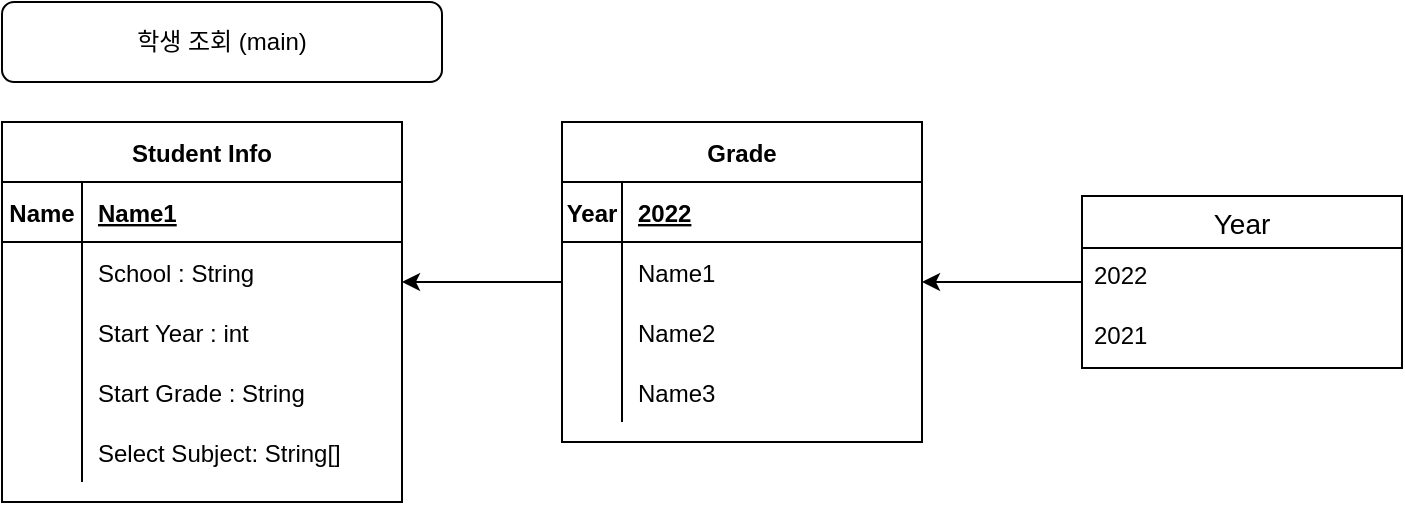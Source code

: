 <mxfile version="17.2.1" type="github">
  <diagram id="7J9lYXd4P0snkGBGVxrn" name="Page-1">
    <mxGraphModel dx="1038" dy="547" grid="1" gridSize="10" guides="1" tooltips="1" connect="1" arrows="1" fold="1" page="1" pageScale="1" pageWidth="827" pageHeight="1169" math="0" shadow="0">
      <root>
        <mxCell id="0" />
        <mxCell id="1" parent="0" />
        <mxCell id="PbxWHBlRkucG0P0deubW-8" value="" style="edgeStyle=orthogonalEdgeStyle;rounded=0;orthogonalLoop=1;jettySize=auto;html=1;" edge="1" parent="1" source="PbxWHBlRkucG0P0deubW-1">
          <mxGeometry relative="1" as="geometry">
            <mxPoint x="550" y="160" as="targetPoint" />
          </mxGeometry>
        </mxCell>
        <mxCell id="PbxWHBlRkucG0P0deubW-1" value="Year" style="swimlane;fontStyle=0;childLayout=stackLayout;horizontal=1;startSize=26;horizontalStack=0;resizeParent=1;resizeParentMax=0;resizeLast=0;collapsible=1;marginBottom=0;align=center;fontSize=14;" vertex="1" parent="1">
          <mxGeometry x="630" y="117" width="160" height="86" as="geometry" />
        </mxCell>
        <mxCell id="PbxWHBlRkucG0P0deubW-2" value="2022" style="text;strokeColor=none;fillColor=none;spacingLeft=4;spacingRight=4;overflow=hidden;rotatable=0;points=[[0,0.5],[1,0.5]];portConstraint=eastwest;fontSize=12;" vertex="1" parent="PbxWHBlRkucG0P0deubW-1">
          <mxGeometry y="26" width="160" height="30" as="geometry" />
        </mxCell>
        <mxCell id="PbxWHBlRkucG0P0deubW-3" value="2021" style="text;strokeColor=none;fillColor=none;spacingLeft=4;spacingRight=4;overflow=hidden;rotatable=0;points=[[0,0.5],[1,0.5]];portConstraint=eastwest;fontSize=12;" vertex="1" parent="PbxWHBlRkucG0P0deubW-1">
          <mxGeometry y="56" width="160" height="30" as="geometry" />
        </mxCell>
        <mxCell id="PbxWHBlRkucG0P0deubW-9" value="Grade" style="shape=table;startSize=30;container=1;collapsible=1;childLayout=tableLayout;fixedRows=1;rowLines=0;fontStyle=1;align=center;resizeLast=1;" vertex="1" parent="1">
          <mxGeometry x="370" y="80" width="180" height="160" as="geometry" />
        </mxCell>
        <mxCell id="PbxWHBlRkucG0P0deubW-10" value="" style="shape=tableRow;horizontal=0;startSize=0;swimlaneHead=0;swimlaneBody=0;fillColor=none;collapsible=0;dropTarget=0;points=[[0,0.5],[1,0.5]];portConstraint=eastwest;top=0;left=0;right=0;bottom=1;" vertex="1" parent="PbxWHBlRkucG0P0deubW-9">
          <mxGeometry y="30" width="180" height="30" as="geometry" />
        </mxCell>
        <mxCell id="PbxWHBlRkucG0P0deubW-11" value="Year" style="shape=partialRectangle;connectable=0;fillColor=none;top=0;left=0;bottom=0;right=0;fontStyle=1;overflow=hidden;" vertex="1" parent="PbxWHBlRkucG0P0deubW-10">
          <mxGeometry width="30" height="30" as="geometry">
            <mxRectangle width="30" height="30" as="alternateBounds" />
          </mxGeometry>
        </mxCell>
        <mxCell id="PbxWHBlRkucG0P0deubW-12" value="2022" style="shape=partialRectangle;connectable=0;fillColor=none;top=0;left=0;bottom=0;right=0;align=left;spacingLeft=6;fontStyle=5;overflow=hidden;" vertex="1" parent="PbxWHBlRkucG0P0deubW-10">
          <mxGeometry x="30" width="150" height="30" as="geometry">
            <mxRectangle width="150" height="30" as="alternateBounds" />
          </mxGeometry>
        </mxCell>
        <mxCell id="PbxWHBlRkucG0P0deubW-13" value="" style="shape=tableRow;horizontal=0;startSize=0;swimlaneHead=0;swimlaneBody=0;fillColor=none;collapsible=0;dropTarget=0;points=[[0,0.5],[1,0.5]];portConstraint=eastwest;top=0;left=0;right=0;bottom=0;" vertex="1" parent="PbxWHBlRkucG0P0deubW-9">
          <mxGeometry y="60" width="180" height="30" as="geometry" />
        </mxCell>
        <mxCell id="PbxWHBlRkucG0P0deubW-14" value="" style="shape=partialRectangle;connectable=0;fillColor=none;top=0;left=0;bottom=0;right=0;editable=1;overflow=hidden;" vertex="1" parent="PbxWHBlRkucG0P0deubW-13">
          <mxGeometry width="30" height="30" as="geometry">
            <mxRectangle width="30" height="30" as="alternateBounds" />
          </mxGeometry>
        </mxCell>
        <mxCell id="PbxWHBlRkucG0P0deubW-15" value="Name1" style="shape=partialRectangle;connectable=0;fillColor=none;top=0;left=0;bottom=0;right=0;align=left;spacingLeft=6;overflow=hidden;" vertex="1" parent="PbxWHBlRkucG0P0deubW-13">
          <mxGeometry x="30" width="150" height="30" as="geometry">
            <mxRectangle width="150" height="30" as="alternateBounds" />
          </mxGeometry>
        </mxCell>
        <mxCell id="PbxWHBlRkucG0P0deubW-16" value="" style="shape=tableRow;horizontal=0;startSize=0;swimlaneHead=0;swimlaneBody=0;fillColor=none;collapsible=0;dropTarget=0;points=[[0,0.5],[1,0.5]];portConstraint=eastwest;top=0;left=0;right=0;bottom=0;" vertex="1" parent="PbxWHBlRkucG0P0deubW-9">
          <mxGeometry y="90" width="180" height="30" as="geometry" />
        </mxCell>
        <mxCell id="PbxWHBlRkucG0P0deubW-17" value="" style="shape=partialRectangle;connectable=0;fillColor=none;top=0;left=0;bottom=0;right=0;editable=1;overflow=hidden;" vertex="1" parent="PbxWHBlRkucG0P0deubW-16">
          <mxGeometry width="30" height="30" as="geometry">
            <mxRectangle width="30" height="30" as="alternateBounds" />
          </mxGeometry>
        </mxCell>
        <mxCell id="PbxWHBlRkucG0P0deubW-18" value="Name2" style="shape=partialRectangle;connectable=0;fillColor=none;top=0;left=0;bottom=0;right=0;align=left;spacingLeft=6;overflow=hidden;" vertex="1" parent="PbxWHBlRkucG0P0deubW-16">
          <mxGeometry x="30" width="150" height="30" as="geometry">
            <mxRectangle width="150" height="30" as="alternateBounds" />
          </mxGeometry>
        </mxCell>
        <mxCell id="PbxWHBlRkucG0P0deubW-19" value="" style="shape=tableRow;horizontal=0;startSize=0;swimlaneHead=0;swimlaneBody=0;fillColor=none;collapsible=0;dropTarget=0;points=[[0,0.5],[1,0.5]];portConstraint=eastwest;top=0;left=0;right=0;bottom=0;" vertex="1" parent="PbxWHBlRkucG0P0deubW-9">
          <mxGeometry y="120" width="180" height="30" as="geometry" />
        </mxCell>
        <mxCell id="PbxWHBlRkucG0P0deubW-20" value="" style="shape=partialRectangle;connectable=0;fillColor=none;top=0;left=0;bottom=0;right=0;editable=1;overflow=hidden;" vertex="1" parent="PbxWHBlRkucG0P0deubW-19">
          <mxGeometry width="30" height="30" as="geometry">
            <mxRectangle width="30" height="30" as="alternateBounds" />
          </mxGeometry>
        </mxCell>
        <mxCell id="PbxWHBlRkucG0P0deubW-21" value="Name3" style="shape=partialRectangle;connectable=0;fillColor=none;top=0;left=0;bottom=0;right=0;align=left;spacingLeft=6;overflow=hidden;" vertex="1" parent="PbxWHBlRkucG0P0deubW-19">
          <mxGeometry x="30" width="150" height="30" as="geometry">
            <mxRectangle width="150" height="30" as="alternateBounds" />
          </mxGeometry>
        </mxCell>
        <mxCell id="PbxWHBlRkucG0P0deubW-31" value="" style="edgeStyle=orthogonalEdgeStyle;rounded=0;orthogonalLoop=1;jettySize=auto;html=1;" edge="1" parent="1">
          <mxGeometry relative="1" as="geometry">
            <mxPoint x="370" y="160" as="sourcePoint" />
            <mxPoint x="290" y="160" as="targetPoint" />
          </mxGeometry>
        </mxCell>
        <mxCell id="PbxWHBlRkucG0P0deubW-32" value="Student Info" style="shape=table;startSize=30;container=1;collapsible=1;childLayout=tableLayout;fixedRows=1;rowLines=0;fontStyle=1;align=center;resizeLast=1;" vertex="1" parent="1">
          <mxGeometry x="90" y="80" width="200" height="190" as="geometry" />
        </mxCell>
        <mxCell id="PbxWHBlRkucG0P0deubW-33" value="" style="shape=tableRow;horizontal=0;startSize=0;swimlaneHead=0;swimlaneBody=0;fillColor=none;collapsible=0;dropTarget=0;points=[[0,0.5],[1,0.5]];portConstraint=eastwest;top=0;left=0;right=0;bottom=1;" vertex="1" parent="PbxWHBlRkucG0P0deubW-32">
          <mxGeometry y="30" width="200" height="30" as="geometry" />
        </mxCell>
        <mxCell id="PbxWHBlRkucG0P0deubW-34" value="Name" style="shape=partialRectangle;connectable=0;fillColor=none;top=0;left=0;bottom=0;right=0;fontStyle=1;overflow=hidden;" vertex="1" parent="PbxWHBlRkucG0P0deubW-33">
          <mxGeometry width="40" height="30" as="geometry">
            <mxRectangle width="40" height="30" as="alternateBounds" />
          </mxGeometry>
        </mxCell>
        <mxCell id="PbxWHBlRkucG0P0deubW-35" value="Name1" style="shape=partialRectangle;connectable=0;fillColor=none;top=0;left=0;bottom=0;right=0;align=left;spacingLeft=6;fontStyle=5;overflow=hidden;" vertex="1" parent="PbxWHBlRkucG0P0deubW-33">
          <mxGeometry x="40" width="160" height="30" as="geometry">
            <mxRectangle width="160" height="30" as="alternateBounds" />
          </mxGeometry>
        </mxCell>
        <mxCell id="PbxWHBlRkucG0P0deubW-36" value="" style="shape=tableRow;horizontal=0;startSize=0;swimlaneHead=0;swimlaneBody=0;fillColor=none;collapsible=0;dropTarget=0;points=[[0,0.5],[1,0.5]];portConstraint=eastwest;top=0;left=0;right=0;bottom=0;" vertex="1" parent="PbxWHBlRkucG0P0deubW-32">
          <mxGeometry y="60" width="200" height="30" as="geometry" />
        </mxCell>
        <mxCell id="PbxWHBlRkucG0P0deubW-37" value="" style="shape=partialRectangle;connectable=0;fillColor=none;top=0;left=0;bottom=0;right=0;editable=1;overflow=hidden;" vertex="1" parent="PbxWHBlRkucG0P0deubW-36">
          <mxGeometry width="40" height="30" as="geometry">
            <mxRectangle width="40" height="30" as="alternateBounds" />
          </mxGeometry>
        </mxCell>
        <mxCell id="PbxWHBlRkucG0P0deubW-38" value="School : String" style="shape=partialRectangle;connectable=0;fillColor=none;top=0;left=0;bottom=0;right=0;align=left;spacingLeft=6;overflow=hidden;" vertex="1" parent="PbxWHBlRkucG0P0deubW-36">
          <mxGeometry x="40" width="160" height="30" as="geometry">
            <mxRectangle width="160" height="30" as="alternateBounds" />
          </mxGeometry>
        </mxCell>
        <mxCell id="PbxWHBlRkucG0P0deubW-39" value="" style="shape=tableRow;horizontal=0;startSize=0;swimlaneHead=0;swimlaneBody=0;fillColor=none;collapsible=0;dropTarget=0;points=[[0,0.5],[1,0.5]];portConstraint=eastwest;top=0;left=0;right=0;bottom=0;" vertex="1" parent="PbxWHBlRkucG0P0deubW-32">
          <mxGeometry y="90" width="200" height="30" as="geometry" />
        </mxCell>
        <mxCell id="PbxWHBlRkucG0P0deubW-40" value="" style="shape=partialRectangle;connectable=0;fillColor=none;top=0;left=0;bottom=0;right=0;editable=1;overflow=hidden;" vertex="1" parent="PbxWHBlRkucG0P0deubW-39">
          <mxGeometry width="40" height="30" as="geometry">
            <mxRectangle width="40" height="30" as="alternateBounds" />
          </mxGeometry>
        </mxCell>
        <mxCell id="PbxWHBlRkucG0P0deubW-41" value="Start Year : int" style="shape=partialRectangle;connectable=0;fillColor=none;top=0;left=0;bottom=0;right=0;align=left;spacingLeft=6;overflow=hidden;" vertex="1" parent="PbxWHBlRkucG0P0deubW-39">
          <mxGeometry x="40" width="160" height="30" as="geometry">
            <mxRectangle width="160" height="30" as="alternateBounds" />
          </mxGeometry>
        </mxCell>
        <mxCell id="PbxWHBlRkucG0P0deubW-45" value="" style="shape=tableRow;horizontal=0;startSize=0;swimlaneHead=0;swimlaneBody=0;fillColor=none;collapsible=0;dropTarget=0;points=[[0,0.5],[1,0.5]];portConstraint=eastwest;top=0;left=0;right=0;bottom=0;" vertex="1" parent="PbxWHBlRkucG0P0deubW-32">
          <mxGeometry y="120" width="200" height="30" as="geometry" />
        </mxCell>
        <mxCell id="PbxWHBlRkucG0P0deubW-46" value="" style="shape=partialRectangle;connectable=0;fillColor=none;top=0;left=0;bottom=0;right=0;editable=1;overflow=hidden;" vertex="1" parent="PbxWHBlRkucG0P0deubW-45">
          <mxGeometry width="40" height="30" as="geometry">
            <mxRectangle width="40" height="30" as="alternateBounds" />
          </mxGeometry>
        </mxCell>
        <mxCell id="PbxWHBlRkucG0P0deubW-47" value="Start Grade : String" style="shape=partialRectangle;connectable=0;fillColor=none;top=0;left=0;bottom=0;right=0;align=left;spacingLeft=6;overflow=hidden;" vertex="1" parent="PbxWHBlRkucG0P0deubW-45">
          <mxGeometry x="40" width="160" height="30" as="geometry">
            <mxRectangle width="160" height="30" as="alternateBounds" />
          </mxGeometry>
        </mxCell>
        <mxCell id="PbxWHBlRkucG0P0deubW-42" value="" style="shape=tableRow;horizontal=0;startSize=0;swimlaneHead=0;swimlaneBody=0;fillColor=none;collapsible=0;dropTarget=0;points=[[0,0.5],[1,0.5]];portConstraint=eastwest;top=0;left=0;right=0;bottom=0;" vertex="1" parent="PbxWHBlRkucG0P0deubW-32">
          <mxGeometry y="150" width="200" height="30" as="geometry" />
        </mxCell>
        <mxCell id="PbxWHBlRkucG0P0deubW-43" value="" style="shape=partialRectangle;connectable=0;fillColor=none;top=0;left=0;bottom=0;right=0;editable=1;overflow=hidden;" vertex="1" parent="PbxWHBlRkucG0P0deubW-42">
          <mxGeometry width="40" height="30" as="geometry">
            <mxRectangle width="40" height="30" as="alternateBounds" />
          </mxGeometry>
        </mxCell>
        <mxCell id="PbxWHBlRkucG0P0deubW-44" value="Select Subject: String[]" style="shape=partialRectangle;connectable=0;fillColor=none;top=0;left=0;bottom=0;right=0;align=left;spacingLeft=6;overflow=hidden;" vertex="1" parent="PbxWHBlRkucG0P0deubW-42">
          <mxGeometry x="40" width="160" height="30" as="geometry">
            <mxRectangle width="160" height="30" as="alternateBounds" />
          </mxGeometry>
        </mxCell>
        <mxCell id="PbxWHBlRkucG0P0deubW-48" value="학생 조회 (main)" style="rounded=1;whiteSpace=wrap;html=1;" vertex="1" parent="1">
          <mxGeometry x="90" y="20" width="220" height="40" as="geometry" />
        </mxCell>
      </root>
    </mxGraphModel>
  </diagram>
</mxfile>
